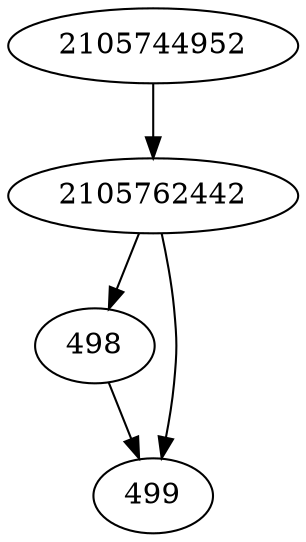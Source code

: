 strict digraph  {
2105744952;
498;
499;
2105762442;
2105744952 -> 2105762442;
498 -> 499;
2105762442 -> 498;
2105762442 -> 499;
}
